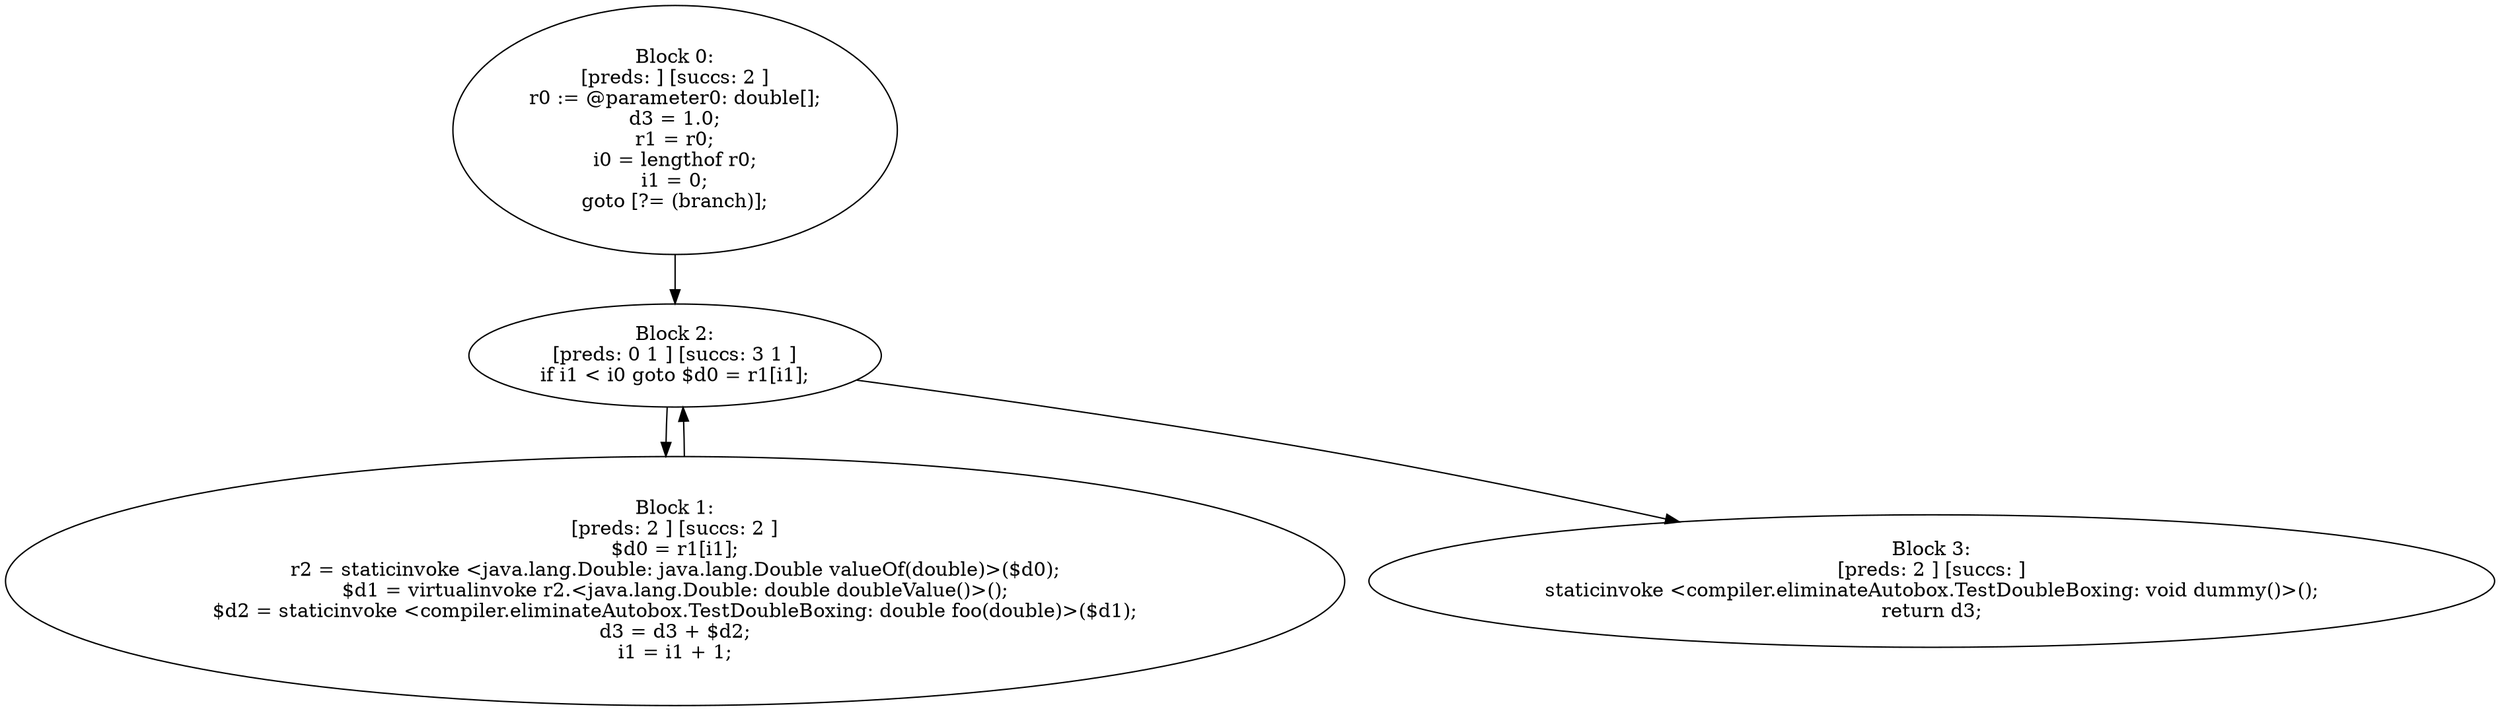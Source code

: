 digraph "unitGraph" {
    "Block 0:
[preds: ] [succs: 2 ]
r0 := @parameter0: double[];
d3 = 1.0;
r1 = r0;
i0 = lengthof r0;
i1 = 0;
goto [?= (branch)];
"
    "Block 1:
[preds: 2 ] [succs: 2 ]
$d0 = r1[i1];
r2 = staticinvoke <java.lang.Double: java.lang.Double valueOf(double)>($d0);
$d1 = virtualinvoke r2.<java.lang.Double: double doubleValue()>();
$d2 = staticinvoke <compiler.eliminateAutobox.TestDoubleBoxing: double foo(double)>($d1);
d3 = d3 + $d2;
i1 = i1 + 1;
"
    "Block 2:
[preds: 0 1 ] [succs: 3 1 ]
if i1 < i0 goto $d0 = r1[i1];
"
    "Block 3:
[preds: 2 ] [succs: ]
staticinvoke <compiler.eliminateAutobox.TestDoubleBoxing: void dummy()>();
return d3;
"
    "Block 0:
[preds: ] [succs: 2 ]
r0 := @parameter0: double[];
d3 = 1.0;
r1 = r0;
i0 = lengthof r0;
i1 = 0;
goto [?= (branch)];
"->"Block 2:
[preds: 0 1 ] [succs: 3 1 ]
if i1 < i0 goto $d0 = r1[i1];
";
    "Block 1:
[preds: 2 ] [succs: 2 ]
$d0 = r1[i1];
r2 = staticinvoke <java.lang.Double: java.lang.Double valueOf(double)>($d0);
$d1 = virtualinvoke r2.<java.lang.Double: double doubleValue()>();
$d2 = staticinvoke <compiler.eliminateAutobox.TestDoubleBoxing: double foo(double)>($d1);
d3 = d3 + $d2;
i1 = i1 + 1;
"->"Block 2:
[preds: 0 1 ] [succs: 3 1 ]
if i1 < i0 goto $d0 = r1[i1];
";
    "Block 2:
[preds: 0 1 ] [succs: 3 1 ]
if i1 < i0 goto $d0 = r1[i1];
"->"Block 3:
[preds: 2 ] [succs: ]
staticinvoke <compiler.eliminateAutobox.TestDoubleBoxing: void dummy()>();
return d3;
";
    "Block 2:
[preds: 0 1 ] [succs: 3 1 ]
if i1 < i0 goto $d0 = r1[i1];
"->"Block 1:
[preds: 2 ] [succs: 2 ]
$d0 = r1[i1];
r2 = staticinvoke <java.lang.Double: java.lang.Double valueOf(double)>($d0);
$d1 = virtualinvoke r2.<java.lang.Double: double doubleValue()>();
$d2 = staticinvoke <compiler.eliminateAutobox.TestDoubleBoxing: double foo(double)>($d1);
d3 = d3 + $d2;
i1 = i1 + 1;
";
}

